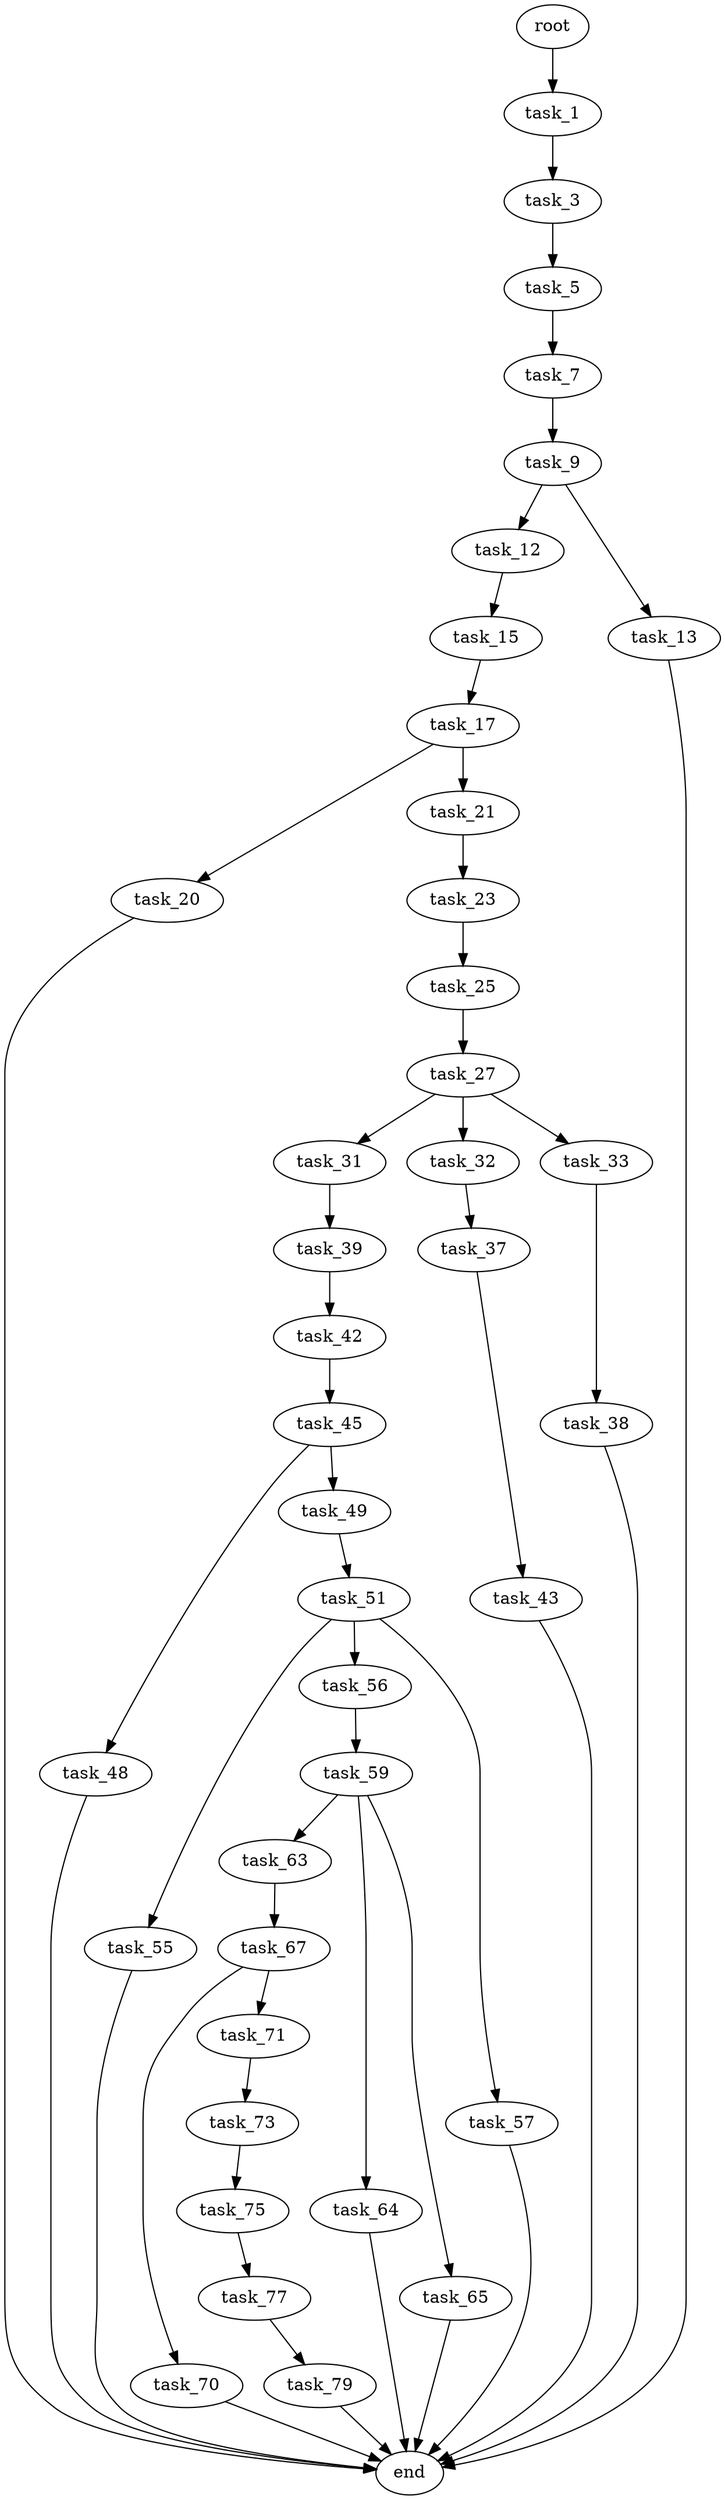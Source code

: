 digraph G {
  root [size="0.000000"];
  task_1 [size="81082687332.000000"];
  task_3 [size="1073741824000.000000"];
  task_5 [size="231928233984.000000"];
  task_7 [size="27556432844.000000"];
  task_9 [size="28991029248.000000"];
  task_12 [size="8589934592.000000"];
  task_13 [size="88332101448.000000"];
  task_15 [size="4357325228.000000"];
  end [size="0.000000"];
  task_17 [size="782757789696.000000"];
  task_20 [size="549755813888.000000"];
  task_21 [size="467974082357.000000"];
  task_23 [size="25934724475.000000"];
  task_25 [size="782757789696.000000"];
  task_27 [size="26022595988.000000"];
  task_31 [size="21660435170.000000"];
  task_32 [size="514413838239.000000"];
  task_33 [size="8589934592.000000"];
  task_39 [size="35148372707.000000"];
  task_37 [size="383417439964.000000"];
  task_38 [size="40588369000.000000"];
  task_43 [size="8435696348.000000"];
  task_42 [size="4603216517.000000"];
  task_45 [size="11306341788.000000"];
  task_48 [size="1121423666.000000"];
  task_49 [size="12302070813.000000"];
  task_51 [size="3678540332.000000"];
  task_55 [size="185484801288.000000"];
  task_56 [size="18327197482.000000"];
  task_57 [size="6302200832.000000"];
  task_59 [size="7353540253.000000"];
  task_63 [size="246433592649.000000"];
  task_64 [size="134217728000.000000"];
  task_65 [size="817120479.000000"];
  task_67 [size="8589934592.000000"];
  task_70 [size="231928233984.000000"];
  task_71 [size="8589934592.000000"];
  task_73 [size="314079889296.000000"];
  task_75 [size="368293445632.000000"];
  task_77 [size="12623206236.000000"];
  task_79 [size="28991029248.000000"];

  root -> task_1 [size="1.000000"];
  task_1 -> task_3 [size="134217728.000000"];
  task_3 -> task_5 [size="838860800.000000"];
  task_5 -> task_7 [size="301989888.000000"];
  task_7 -> task_9 [size="838860800.000000"];
  task_9 -> task_12 [size="75497472.000000"];
  task_9 -> task_13 [size="75497472.000000"];
  task_12 -> task_15 [size="33554432.000000"];
  task_13 -> end [size="1.000000"];
  task_15 -> task_17 [size="134217728.000000"];
  task_17 -> task_20 [size="679477248.000000"];
  task_17 -> task_21 [size="679477248.000000"];
  task_20 -> end [size="1.000000"];
  task_21 -> task_23 [size="301989888.000000"];
  task_23 -> task_25 [size="33554432.000000"];
  task_25 -> task_27 [size="679477248.000000"];
  task_27 -> task_31 [size="536870912.000000"];
  task_27 -> task_32 [size="536870912.000000"];
  task_27 -> task_33 [size="536870912.000000"];
  task_31 -> task_39 [size="679477248.000000"];
  task_32 -> task_37 [size="411041792.000000"];
  task_33 -> task_38 [size="33554432.000000"];
  task_39 -> task_42 [size="679477248.000000"];
  task_37 -> task_43 [size="536870912.000000"];
  task_38 -> end [size="1.000000"];
  task_43 -> end [size="1.000000"];
  task_42 -> task_45 [size="209715200.000000"];
  task_45 -> task_48 [size="301989888.000000"];
  task_45 -> task_49 [size="301989888.000000"];
  task_48 -> end [size="1.000000"];
  task_49 -> task_51 [size="411041792.000000"];
  task_51 -> task_55 [size="134217728.000000"];
  task_51 -> task_56 [size="134217728.000000"];
  task_51 -> task_57 [size="134217728.000000"];
  task_55 -> end [size="1.000000"];
  task_56 -> task_59 [size="301989888.000000"];
  task_57 -> end [size="1.000000"];
  task_59 -> task_63 [size="301989888.000000"];
  task_59 -> task_64 [size="301989888.000000"];
  task_59 -> task_65 [size="301989888.000000"];
  task_63 -> task_67 [size="301989888.000000"];
  task_64 -> end [size="1.000000"];
  task_65 -> end [size="1.000000"];
  task_67 -> task_70 [size="33554432.000000"];
  task_67 -> task_71 [size="33554432.000000"];
  task_70 -> end [size="1.000000"];
  task_71 -> task_73 [size="33554432.000000"];
  task_73 -> task_75 [size="301989888.000000"];
  task_75 -> task_77 [size="411041792.000000"];
  task_77 -> task_79 [size="536870912.000000"];
  task_79 -> end [size="1.000000"];
}
